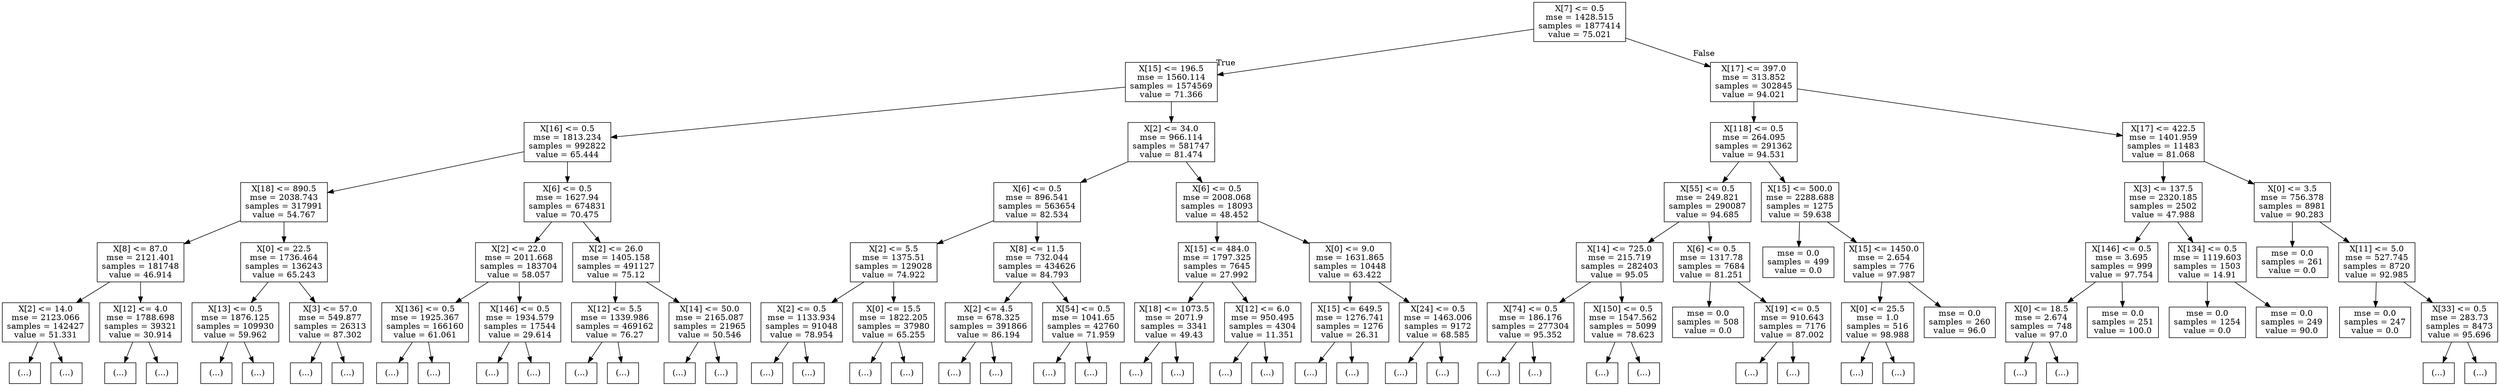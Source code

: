 digraph Tree {
node [shape=box] ;
0 [label="X[7] <= 0.5\nmse = 1428.515\nsamples = 1877414\nvalue = 75.021"] ;
1 [label="X[15] <= 196.5\nmse = 1560.114\nsamples = 1574569\nvalue = 71.366"] ;
0 -> 1 [labeldistance=2.5, labelangle=45, headlabel="True"] ;
2 [label="X[16] <= 0.5\nmse = 1813.234\nsamples = 992822\nvalue = 65.444"] ;
1 -> 2 ;
3 [label="X[18] <= 890.5\nmse = 2038.743\nsamples = 317991\nvalue = 54.767"] ;
2 -> 3 ;
4 [label="X[8] <= 87.0\nmse = 2121.401\nsamples = 181748\nvalue = 46.914"] ;
3 -> 4 ;
5 [label="X[2] <= 14.0\nmse = 2123.066\nsamples = 142427\nvalue = 51.331"] ;
4 -> 5 ;
6 [label="(...)"] ;
5 -> 6 ;
4415 [label="(...)"] ;
5 -> 4415 ;
4494 [label="X[12] <= 4.0\nmse = 1788.698\nsamples = 39321\nvalue = 30.914"] ;
4 -> 4494 ;
4495 [label="(...)"] ;
4494 -> 4495 ;
15270 [label="(...)"] ;
4494 -> 15270 ;
15299 [label="X[0] <= 22.5\nmse = 1736.464\nsamples = 136243\nvalue = 65.243"] ;
3 -> 15299 ;
15300 [label="X[13] <= 0.5\nmse = 1876.125\nsamples = 109930\nvalue = 59.962"] ;
15299 -> 15300 ;
15301 [label="(...)"] ;
15300 -> 15301 ;
17228 [label="(...)"] ;
15300 -> 17228 ;
22259 [label="X[3] <= 57.0\nmse = 549.877\nsamples = 26313\nvalue = 87.302"] ;
15299 -> 22259 ;
22260 [label="(...)"] ;
22259 -> 22260 ;
22265 [label="(...)"] ;
22259 -> 22265 ;
25746 [label="X[6] <= 0.5\nmse = 1627.94\nsamples = 674831\nvalue = 70.475"] ;
2 -> 25746 ;
25747 [label="X[2] <= 22.0\nmse = 2011.668\nsamples = 183704\nvalue = 58.057"] ;
25746 -> 25747 ;
25748 [label="X[136] <= 0.5\nmse = 1925.367\nsamples = 166160\nvalue = 61.061"] ;
25747 -> 25748 ;
25749 [label="(...)"] ;
25748 -> 25749 ;
29990 [label="(...)"] ;
25748 -> 29990 ;
30003 [label="X[146] <= 0.5\nmse = 1934.579\nsamples = 17544\nvalue = 29.614"] ;
25747 -> 30003 ;
30004 [label="(...)"] ;
30003 -> 30004 ;
30037 [label="(...)"] ;
30003 -> 30037 ;
30048 [label="X[2] <= 26.0\nmse = 1405.158\nsamples = 491127\nvalue = 75.12"] ;
25746 -> 30048 ;
30049 [label="X[12] <= 5.5\nmse = 1339.986\nsamples = 469162\nvalue = 76.27"] ;
30048 -> 30049 ;
30050 [label="(...)"] ;
30049 -> 30050 ;
37673 [label="(...)"] ;
30049 -> 37673 ;
37738 [label="X[14] <= 50.0\nmse = 2165.087\nsamples = 21965\nvalue = 50.546"] ;
30048 -> 37738 ;
37739 [label="(...)"] ;
37738 -> 37739 ;
37794 [label="(...)"] ;
37738 -> 37794 ;
37813 [label="X[2] <= 34.0\nmse = 966.114\nsamples = 581747\nvalue = 81.474"] ;
1 -> 37813 ;
37814 [label="X[6] <= 0.5\nmse = 896.541\nsamples = 563654\nvalue = 82.534"] ;
37813 -> 37814 ;
37815 [label="X[2] <= 5.5\nmse = 1375.51\nsamples = 129028\nvalue = 74.922"] ;
37814 -> 37815 ;
37816 [label="X[2] <= 0.5\nmse = 1133.934\nsamples = 91048\nvalue = 78.954"] ;
37815 -> 37816 ;
37817 [label="(...)"] ;
37816 -> 37817 ;
37818 [label="(...)"] ;
37816 -> 37818 ;
38395 [label="X[0] <= 15.5\nmse = 1822.205\nsamples = 37980\nvalue = 65.255"] ;
37815 -> 38395 ;
38396 [label="(...)"] ;
38395 -> 38396 ;
38539 [label="(...)"] ;
38395 -> 38539 ;
38610 [label="X[8] <= 11.5\nmse = 732.044\nsamples = 434626\nvalue = 84.793"] ;
37814 -> 38610 ;
38611 [label="X[2] <= 4.5\nmse = 678.325\nsamples = 391866\nvalue = 86.194"] ;
38610 -> 38611 ;
38612 [label="(...)"] ;
38611 -> 38612 ;
42821 [label="(...)"] ;
38611 -> 42821 ;
43500 [label="X[54] <= 0.5\nmse = 1041.65\nsamples = 42760\nvalue = 71.959"] ;
38610 -> 43500 ;
43501 [label="(...)"] ;
43500 -> 43501 ;
50312 [label="(...)"] ;
43500 -> 50312 ;
50315 [label="X[6] <= 0.5\nmse = 2008.068\nsamples = 18093\nvalue = 48.452"] ;
37813 -> 50315 ;
50316 [label="X[15] <= 484.0\nmse = 1797.325\nsamples = 7645\nvalue = 27.992"] ;
50315 -> 50316 ;
50317 [label="X[18] <= 1073.5\nmse = 2071.9\nsamples = 3341\nvalue = 49.43"] ;
50316 -> 50317 ;
50318 [label="(...)"] ;
50317 -> 50318 ;
50327 [label="(...)"] ;
50317 -> 50327 ;
50334 [label="X[12] <= 6.0\nmse = 950.495\nsamples = 4304\nvalue = 11.351"] ;
50316 -> 50334 ;
50335 [label="(...)"] ;
50334 -> 50335 ;
50338 [label="(...)"] ;
50334 -> 50338 ;
50339 [label="X[0] <= 9.0\nmse = 1631.865\nsamples = 10448\nvalue = 63.422"] ;
50315 -> 50339 ;
50340 [label="X[15] <= 649.5\nmse = 1276.741\nsamples = 1276\nvalue = 26.31"] ;
50339 -> 50340 ;
50341 [label="(...)"] ;
50340 -> 50341 ;
50344 [label="(...)"] ;
50340 -> 50344 ;
50345 [label="X[24] <= 0.5\nmse = 1463.006\nsamples = 9172\nvalue = 68.585"] ;
50339 -> 50345 ;
50346 [label="(...)"] ;
50345 -> 50346 ;
50373 [label="(...)"] ;
50345 -> 50373 ;
50394 [label="X[17] <= 397.0\nmse = 313.852\nsamples = 302845\nvalue = 94.021"] ;
0 -> 50394 [labeldistance=2.5, labelangle=-45, headlabel="False"] ;
50395 [label="X[118] <= 0.5\nmse = 264.095\nsamples = 291362\nvalue = 94.531"] ;
50394 -> 50395 ;
50396 [label="X[55] <= 0.5\nmse = 249.821\nsamples = 290087\nvalue = 94.685"] ;
50395 -> 50396 ;
50397 [label="X[14] <= 725.0\nmse = 215.719\nsamples = 282403\nvalue = 95.05"] ;
50396 -> 50397 ;
50398 [label="X[74] <= 0.5\nmse = 186.176\nsamples = 277304\nvalue = 95.352"] ;
50397 -> 50398 ;
50399 [label="(...)"] ;
50398 -> 50399 ;
54034 [label="(...)"] ;
50398 -> 54034 ;
54037 [label="X[150] <= 0.5\nmse = 1547.562\nsamples = 5099\nvalue = 78.623"] ;
50397 -> 54037 ;
54038 [label="(...)"] ;
54037 -> 54038 ;
54061 [label="(...)"] ;
54037 -> 54061 ;
54062 [label="X[6] <= 0.5\nmse = 1317.78\nsamples = 7684\nvalue = 81.251"] ;
50396 -> 54062 ;
54063 [label="mse = 0.0\nsamples = 508\nvalue = 0.0"] ;
54062 -> 54063 ;
54064 [label="X[19] <= 0.5\nmse = 910.643\nsamples = 7176\nvalue = 87.002"] ;
54062 -> 54064 ;
54065 [label="(...)"] ;
54064 -> 54065 ;
54690 [label="(...)"] ;
54064 -> 54690 ;
54691 [label="X[15] <= 500.0\nmse = 2288.688\nsamples = 1275\nvalue = 59.638"] ;
50395 -> 54691 ;
54692 [label="mse = 0.0\nsamples = 499\nvalue = 0.0"] ;
54691 -> 54692 ;
54693 [label="X[15] <= 1450.0\nmse = 2.654\nsamples = 776\nvalue = 97.987"] ;
54691 -> 54693 ;
54694 [label="X[0] <= 25.5\nmse = 1.0\nsamples = 516\nvalue = 98.988"] ;
54693 -> 54694 ;
54695 [label="(...)"] ;
54694 -> 54695 ;
54696 [label="(...)"] ;
54694 -> 54696 ;
54697 [label="mse = 0.0\nsamples = 260\nvalue = 96.0"] ;
54693 -> 54697 ;
54698 [label="X[17] <= 422.5\nmse = 1401.959\nsamples = 11483\nvalue = 81.068"] ;
50394 -> 54698 ;
54699 [label="X[3] <= 137.5\nmse = 2320.185\nsamples = 2502\nvalue = 47.988"] ;
54698 -> 54699 ;
54700 [label="X[146] <= 0.5\nmse = 3.695\nsamples = 999\nvalue = 97.754"] ;
54699 -> 54700 ;
54701 [label="X[0] <= 18.5\nmse = 2.674\nsamples = 748\nvalue = 97.0"] ;
54700 -> 54701 ;
54702 [label="(...)"] ;
54701 -> 54702 ;
54703 [label="(...)"] ;
54701 -> 54703 ;
54706 [label="mse = 0.0\nsamples = 251\nvalue = 100.0"] ;
54700 -> 54706 ;
54707 [label="X[134] <= 0.5\nmse = 1119.603\nsamples = 1503\nvalue = 14.91"] ;
54699 -> 54707 ;
54708 [label="mse = 0.0\nsamples = 1254\nvalue = 0.0"] ;
54707 -> 54708 ;
54709 [label="mse = 0.0\nsamples = 249\nvalue = 90.0"] ;
54707 -> 54709 ;
54710 [label="X[0] <= 3.5\nmse = 756.378\nsamples = 8981\nvalue = 90.283"] ;
54698 -> 54710 ;
54711 [label="mse = 0.0\nsamples = 261\nvalue = 0.0"] ;
54710 -> 54711 ;
54712 [label="X[11] <= 5.0\nmse = 527.745\nsamples = 8720\nvalue = 92.985"] ;
54710 -> 54712 ;
54713 [label="mse = 0.0\nsamples = 247\nvalue = 0.0"] ;
54712 -> 54713 ;
54714 [label="X[33] <= 0.5\nmse = 283.73\nsamples = 8473\nvalue = 95.696"] ;
54712 -> 54714 ;
54715 [label="(...)"] ;
54714 -> 54715 ;
54746 [label="(...)"] ;
54714 -> 54746 ;
}
